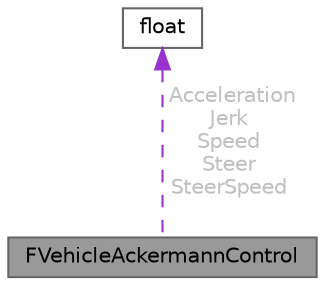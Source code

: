 digraph "FVehicleAckermannControl"
{
 // INTERACTIVE_SVG=YES
 // LATEX_PDF_SIZE
  bgcolor="transparent";
  edge [fontname=Helvetica,fontsize=10,labelfontname=Helvetica,labelfontsize=10];
  node [fontname=Helvetica,fontsize=10,shape=box,height=0.2,width=0.4];
  Node1 [id="Node000001",label="FVehicleAckermannControl",height=0.2,width=0.4,color="gray40", fillcolor="grey60", style="filled", fontcolor="black",tooltip=" "];
  Node2 -> Node1 [id="edge1_Node000001_Node000002",dir="back",color="darkorchid3",style="dashed",tooltip=" ",label=" Acceleration\nJerk\nSpeed\nSteer\nSteerSpeed",fontcolor="grey" ];
  Node2 [id="Node000002",label="float",height=0.2,width=0.4,color="gray40", fillcolor="white", style="filled",tooltip=" "];
}
